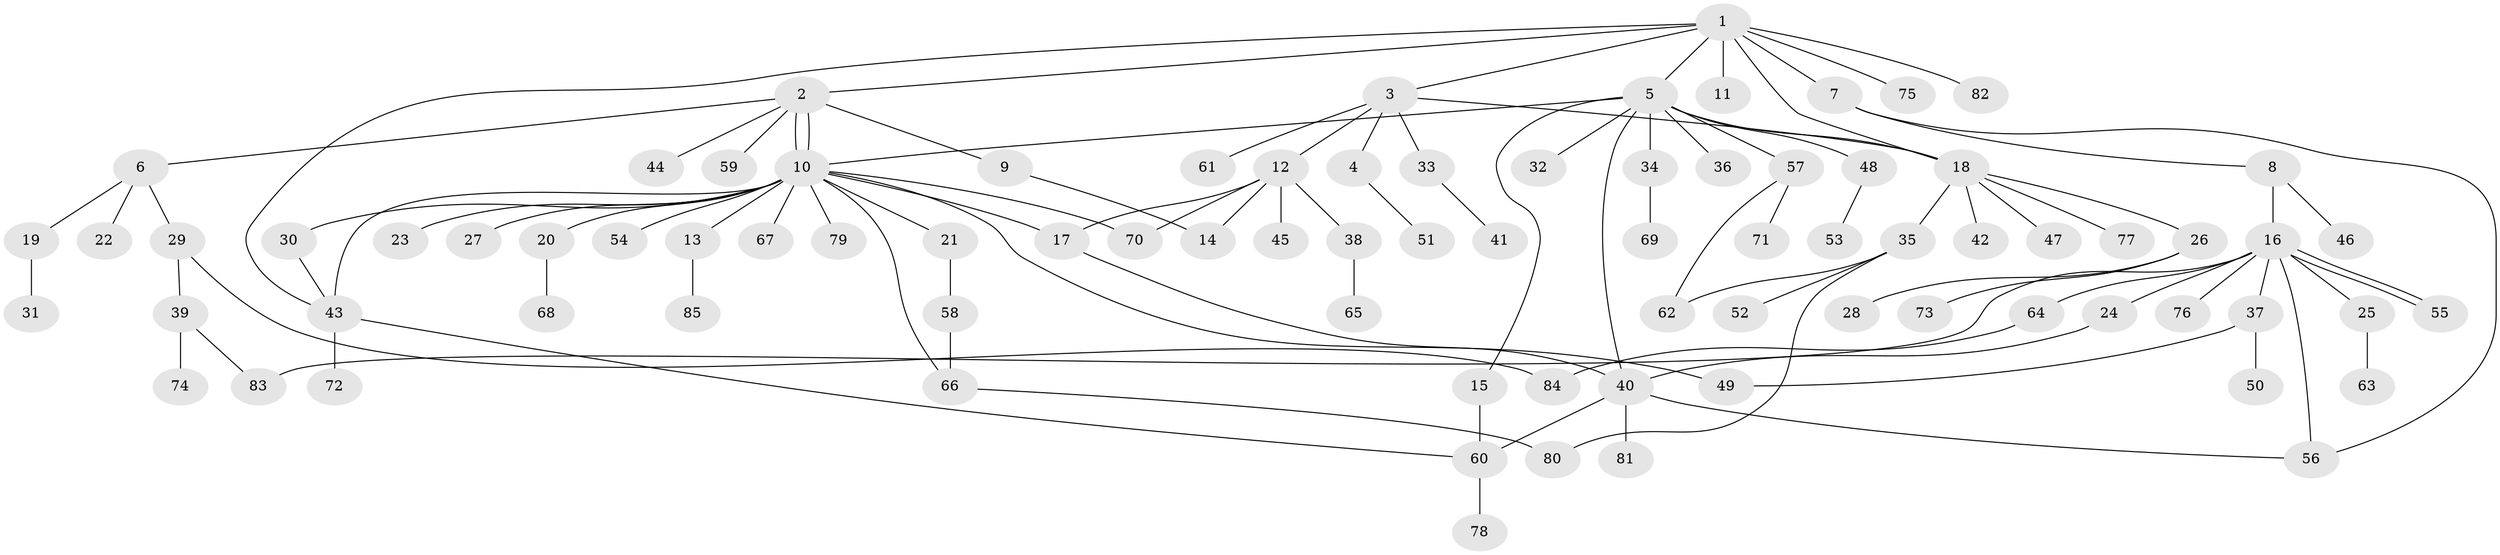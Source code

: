 // Generated by graph-tools (version 1.1) at 2025/11/02/27/25 16:11:15]
// undirected, 85 vertices, 106 edges
graph export_dot {
graph [start="1"]
  node [color=gray90,style=filled];
  1;
  2;
  3;
  4;
  5;
  6;
  7;
  8;
  9;
  10;
  11;
  12;
  13;
  14;
  15;
  16;
  17;
  18;
  19;
  20;
  21;
  22;
  23;
  24;
  25;
  26;
  27;
  28;
  29;
  30;
  31;
  32;
  33;
  34;
  35;
  36;
  37;
  38;
  39;
  40;
  41;
  42;
  43;
  44;
  45;
  46;
  47;
  48;
  49;
  50;
  51;
  52;
  53;
  54;
  55;
  56;
  57;
  58;
  59;
  60;
  61;
  62;
  63;
  64;
  65;
  66;
  67;
  68;
  69;
  70;
  71;
  72;
  73;
  74;
  75;
  76;
  77;
  78;
  79;
  80;
  81;
  82;
  83;
  84;
  85;
  1 -- 2;
  1 -- 3;
  1 -- 5;
  1 -- 7;
  1 -- 11;
  1 -- 18;
  1 -- 43;
  1 -- 75;
  1 -- 82;
  2 -- 6;
  2 -- 9;
  2 -- 10;
  2 -- 10;
  2 -- 44;
  2 -- 59;
  3 -- 4;
  3 -- 12;
  3 -- 18;
  3 -- 33;
  3 -- 61;
  4 -- 51;
  5 -- 10;
  5 -- 15;
  5 -- 18;
  5 -- 32;
  5 -- 34;
  5 -- 36;
  5 -- 40;
  5 -- 48;
  5 -- 57;
  6 -- 19;
  6 -- 22;
  6 -- 29;
  7 -- 8;
  7 -- 56;
  8 -- 16;
  8 -- 46;
  9 -- 14;
  10 -- 13;
  10 -- 17;
  10 -- 20;
  10 -- 21;
  10 -- 23;
  10 -- 27;
  10 -- 30;
  10 -- 43;
  10 -- 49;
  10 -- 54;
  10 -- 66;
  10 -- 67;
  10 -- 70;
  10 -- 79;
  12 -- 14;
  12 -- 17;
  12 -- 38;
  12 -- 45;
  12 -- 70;
  13 -- 85;
  15 -- 60;
  16 -- 24;
  16 -- 25;
  16 -- 37;
  16 -- 55;
  16 -- 55;
  16 -- 56;
  16 -- 64;
  16 -- 76;
  16 -- 83;
  17 -- 40;
  18 -- 26;
  18 -- 35;
  18 -- 42;
  18 -- 47;
  18 -- 77;
  19 -- 31;
  20 -- 68;
  21 -- 58;
  24 -- 40;
  25 -- 63;
  26 -- 28;
  26 -- 73;
  29 -- 39;
  29 -- 84;
  30 -- 43;
  33 -- 41;
  34 -- 69;
  35 -- 52;
  35 -- 62;
  35 -- 80;
  37 -- 49;
  37 -- 50;
  38 -- 65;
  39 -- 74;
  39 -- 83;
  40 -- 56;
  40 -- 60;
  40 -- 81;
  43 -- 60;
  43 -- 72;
  48 -- 53;
  57 -- 62;
  57 -- 71;
  58 -- 66;
  60 -- 78;
  64 -- 84;
  66 -- 80;
}

